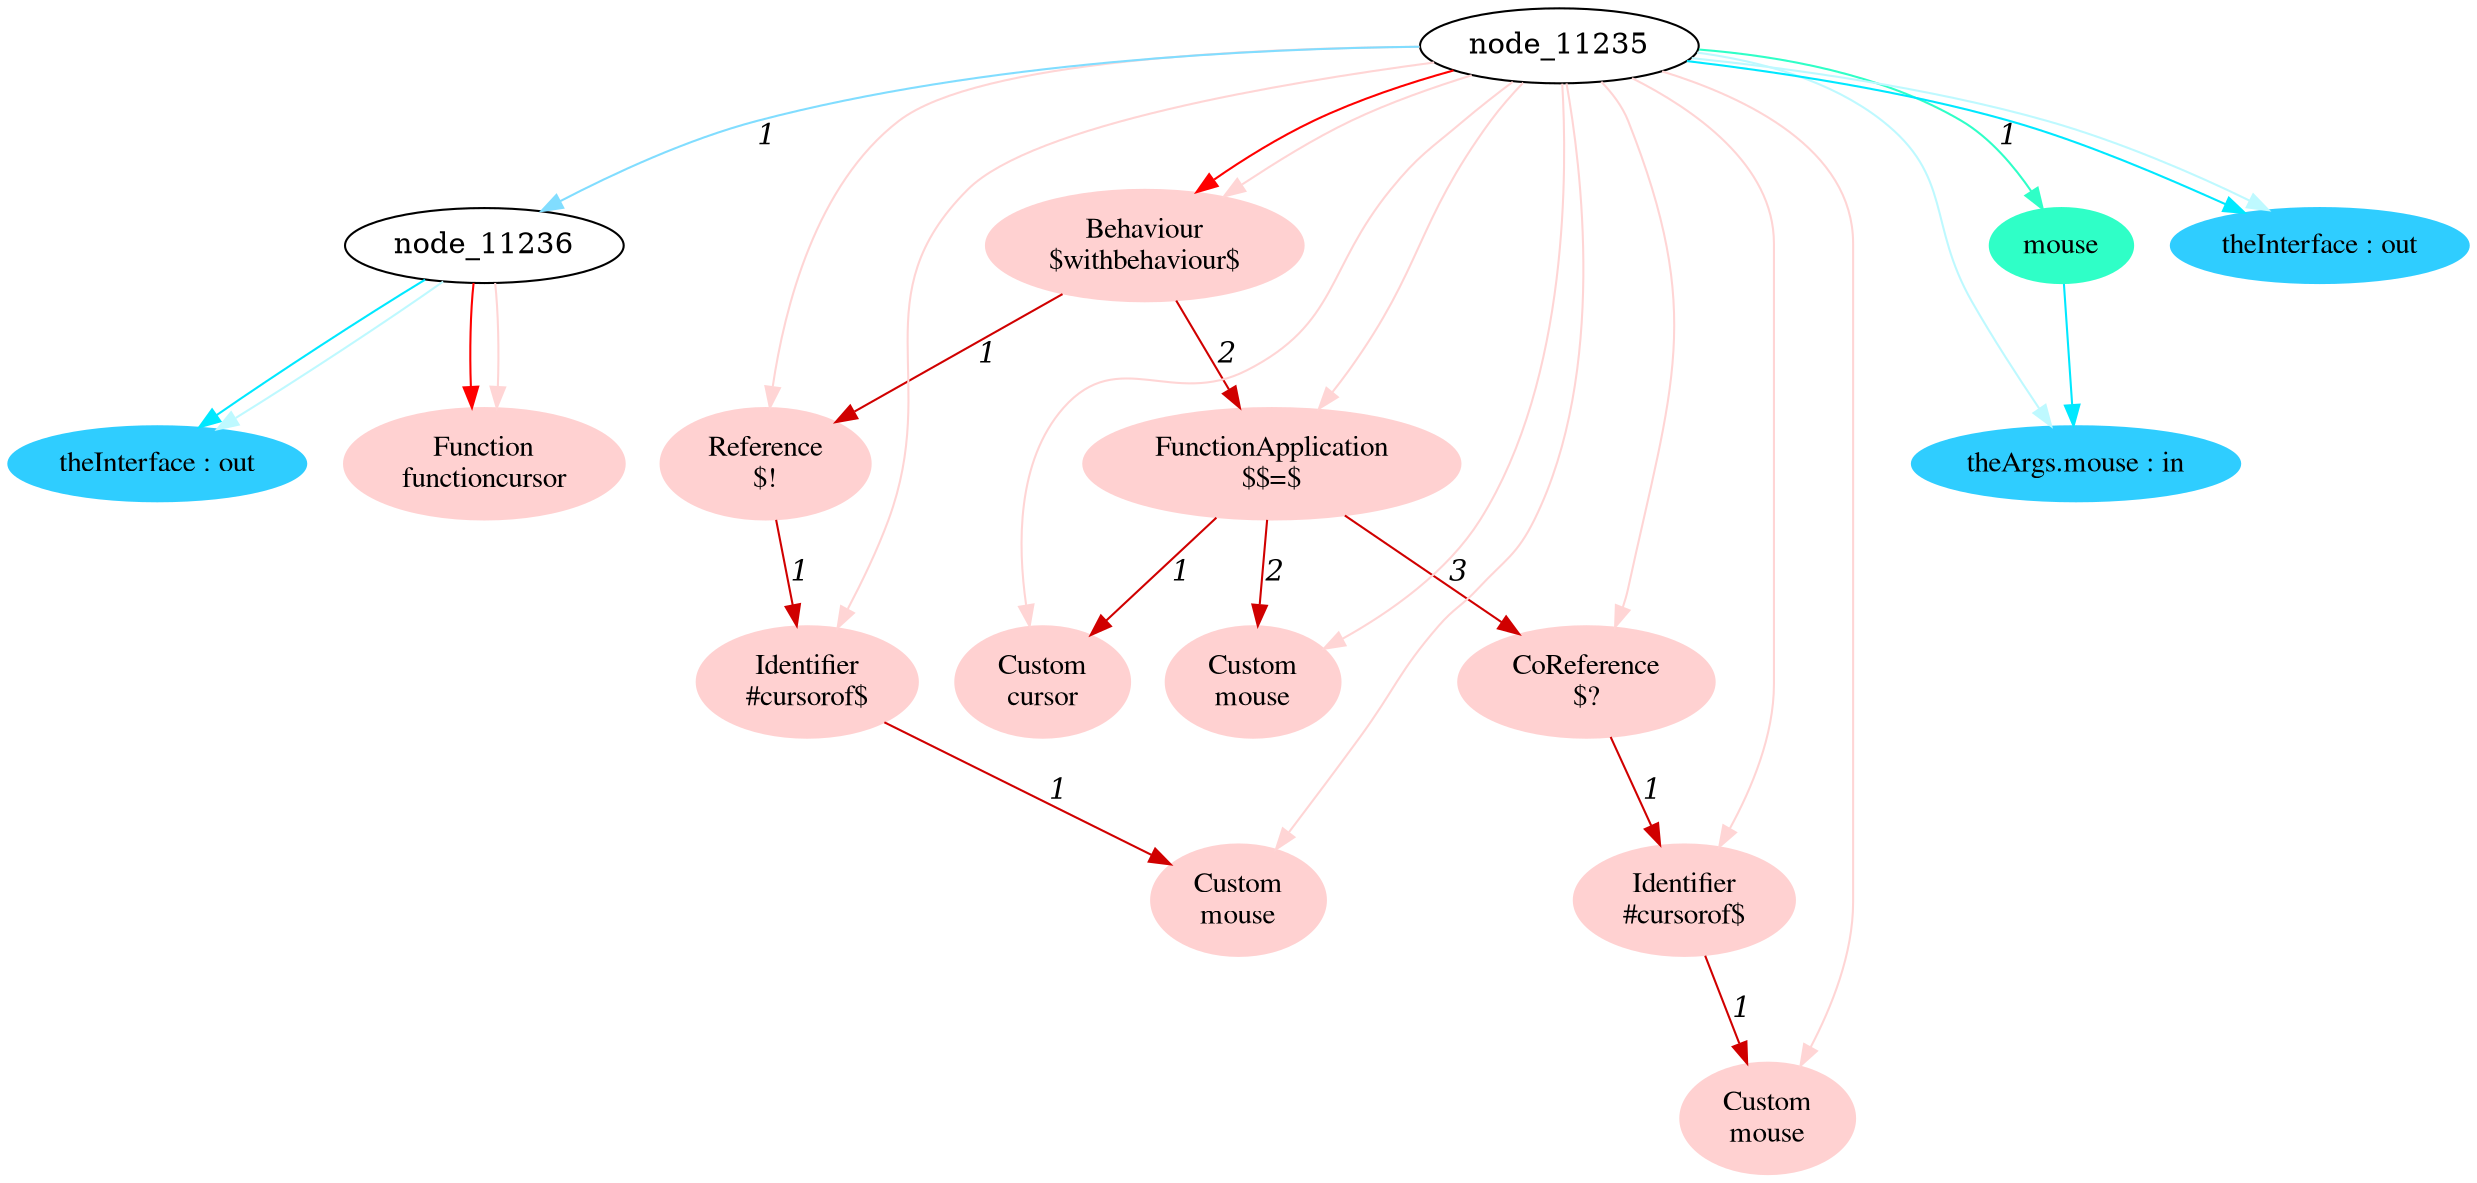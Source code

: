 digraph g{node_11240 [shape="ellipse", style="filled", color="#ffd1d1", fontname="Times", label="Function
functioncursor" ]
node_11252 [shape="ellipse", style="filled", color="#ffd1d1", fontname="Times", label="Behaviour
$withbehaviour$" ]
node_11254 [shape="ellipse", style="filled", color="#ffd1d1", fontname="Times", label="Reference
$!" ]
node_11256 [shape="ellipse", style="filled", color="#ffd1d1", fontname="Times", label="Identifier
#cursorof$" ]
node_11258 [shape="ellipse", style="filled", color="#ffd1d1", fontname="Times", label="Custom
mouse" ]
node_11262 [shape="ellipse", style="filled", color="#ffd1d1", fontname="Times", label="FunctionApplication
$$=$" ]
node_11264 [shape="ellipse", style="filled", color="#ffd1d1", fontname="Times", label="Custom
cursor" ]
node_11266 [shape="ellipse", style="filled", color="#ffd1d1", fontname="Times", label="Custom
mouse" ]
node_11268 [shape="ellipse", style="filled", color="#ffd1d1", fontname="Times", label="CoReference
$?" ]
node_11270 [shape="ellipse", style="filled", color="#ffd1d1", fontname="Times", label="Identifier
#cursorof$" ]
node_11272 [shape="ellipse", style="filled", color="#ffd1d1", fontname="Times", label="Custom
mouse" ]
node_11244 [shape="ellipse", style="filled", color="#2fffc7", fontname="Times", label="mouse" ]
node_11237 [shape="ellipse", style="filled", color="#2fcdff", fontname="Times", label="theInterface : out" ]
node_11245 [shape="ellipse", style="filled", color="#2fcdff", fontname="Times", label="theArgs.mouse : in" ]
node_11249 [shape="ellipse", style="filled", color="#2fcdff", fontname="Times", label="theInterface : out" ]
node_11256 -> node_11258 [dir=forward, arrowHead=normal, fontname="Times-Italic", arrowsize=1, color="#d00000", label="1",  headlabel="", taillabel="" ]
node_11254 -> node_11256 [dir=forward, arrowHead=normal, fontname="Times-Italic", arrowsize=1, color="#d00000", label="1",  headlabel="", taillabel="" ]
node_11270 -> node_11272 [dir=forward, arrowHead=normal, fontname="Times-Italic", arrowsize=1, color="#d00000", label="1",  headlabel="", taillabel="" ]
node_11268 -> node_11270 [dir=forward, arrowHead=normal, fontname="Times-Italic", arrowsize=1, color="#d00000", label="1",  headlabel="", taillabel="" ]
node_11262 -> node_11264 [dir=forward, arrowHead=normal, fontname="Times-Italic", arrowsize=1, color="#d00000", label="1",  headlabel="", taillabel="" ]
node_11262 -> node_11266 [dir=forward, arrowHead=normal, fontname="Times-Italic", arrowsize=1, color="#d00000", label="2",  headlabel="", taillabel="" ]
node_11262 -> node_11268 [dir=forward, arrowHead=normal, fontname="Times-Italic", arrowsize=1, color="#d00000", label="3",  headlabel="", taillabel="" ]
node_11252 -> node_11254 [dir=forward, arrowHead=normal, fontname="Times-Italic", arrowsize=1, color="#d00000", label="1",  headlabel="", taillabel="" ]
node_11252 -> node_11262 [dir=forward, arrowHead=normal, fontname="Times-Italic", arrowsize=1, color="#d00000", label="2",  headlabel="", taillabel="" ]
node_11236 -> node_11240 [dir=forward, arrowHead=normal, fontname="Times-Italic", arrowsize=1, color="#ff0000", label="",  headlabel="", taillabel="" ]
node_11235 -> node_11252 [dir=forward, arrowHead=normal, fontname="Times-Italic", arrowsize=1, color="#ff0000", label="",  headlabel="", taillabel="" ]
node_11236 -> node_11240 [dir=forward, arrowHead=normal, fontname="Times-Italic", arrowsize=1, color="#ffd5d5", label="",  headlabel="", taillabel="" ]
node_11235 -> node_11252 [dir=forward, arrowHead=normal, fontname="Times-Italic", arrowsize=1, color="#ffd5d5", label="",  headlabel="", taillabel="" ]
node_11235 -> node_11254 [dir=forward, arrowHead=normal, fontname="Times-Italic", arrowsize=1, color="#ffd5d5", label="",  headlabel="", taillabel="" ]
node_11235 -> node_11256 [dir=forward, arrowHead=normal, fontname="Times-Italic", arrowsize=1, color="#ffd5d5", label="",  headlabel="", taillabel="" ]
node_11235 -> node_11258 [dir=forward, arrowHead=normal, fontname="Times-Italic", arrowsize=1, color="#ffd5d5", label="",  headlabel="", taillabel="" ]
node_11235 -> node_11262 [dir=forward, arrowHead=normal, fontname="Times-Italic", arrowsize=1, color="#ffd5d5", label="",  headlabel="", taillabel="" ]
node_11235 -> node_11264 [dir=forward, arrowHead=normal, fontname="Times-Italic", arrowsize=1, color="#ffd5d5", label="",  headlabel="", taillabel="" ]
node_11235 -> node_11266 [dir=forward, arrowHead=normal, fontname="Times-Italic", arrowsize=1, color="#ffd5d5", label="",  headlabel="", taillabel="" ]
node_11235 -> node_11268 [dir=forward, arrowHead=normal, fontname="Times-Italic", arrowsize=1, color="#ffd5d5", label="",  headlabel="", taillabel="" ]
node_11235 -> node_11270 [dir=forward, arrowHead=normal, fontname="Times-Italic", arrowsize=1, color="#ffd5d5", label="",  headlabel="", taillabel="" ]
node_11235 -> node_11272 [dir=forward, arrowHead=normal, fontname="Times-Italic", arrowsize=1, color="#ffd5d5", label="",  headlabel="", taillabel="" ]
node_11235 -> node_11244 [dir=forward, arrowHead=normal, fontname="Times-Italic", arrowsize=1, color="#2fffc7", label="1",  headlabel="", taillabel="" ]
node_11244 -> node_11245 [dir=forward, arrowHead=normal, fontname="Times-Italic", arrowsize=1, color="#00e8ff", label="",  headlabel="", taillabel="" ]
node_11236 -> node_11237 [dir=forward, arrowHead=normal, fontname="Times-Italic", arrowsize=1, color="#00e8ff", label="",  headlabel="", taillabel="" ]
node_11235 -> node_11249 [dir=forward, arrowHead=normal, fontname="Times-Italic", arrowsize=1, color="#00e8ff", label="",  headlabel="", taillabel="" ]
node_11236 -> node_11237 [dir=forward, arrowHead=normal, fontname="Times-Italic", arrowsize=1, color="#bef9ff", label="",  headlabel="", taillabel="" ]
node_11235 -> node_11245 [dir=forward, arrowHead=normal, fontname="Times-Italic", arrowsize=1, color="#bef9ff", label="",  headlabel="", taillabel="" ]
node_11235 -> node_11249 [dir=forward, arrowHead=normal, fontname="Times-Italic", arrowsize=1, color="#bef9ff", label="",  headlabel="", taillabel="" ]
node_11235 -> node_11236 [dir=forward, arrowHead=normal, fontname="Times-Italic", arrowsize=1, color="#81ddff", label="1",  headlabel="", taillabel="" ]
}
